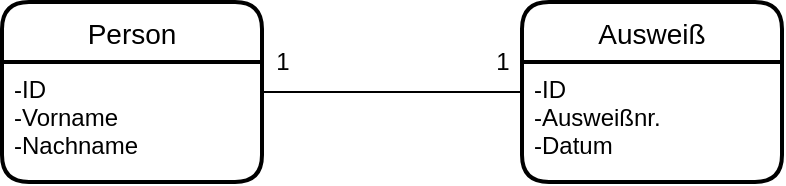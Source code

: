 <mxfile>
    <diagram id="8bF8J5bt0PdqWJPGgKOW" name="Aufgabe_1a">
        <mxGraphModel dx="782" dy="284" grid="1" gridSize="10" guides="1" tooltips="1" connect="1" arrows="1" fold="1" page="1" pageScale="1" pageWidth="827" pageHeight="1169" math="0" shadow="0">
            <root>
                <mxCell id="0"/>
                <mxCell id="1" parent="0"/>
                <mxCell id="2" value="Person" style="swimlane;childLayout=stackLayout;horizontal=1;startSize=30;horizontalStack=0;rounded=1;fontSize=14;fontStyle=0;strokeWidth=2;resizeParent=0;resizeLast=1;shadow=0;dashed=0;align=center;" vertex="1" parent="1">
                    <mxGeometry x="40" y="50" width="130" height="90" as="geometry"/>
                </mxCell>
                <mxCell id="3" value="-ID&#xA;-Vorname&#xA;-Nachname&#xA;" style="align=left;strokeColor=none;fillColor=none;spacingLeft=4;fontSize=12;verticalAlign=top;resizable=0;rotatable=0;part=1;" vertex="1" parent="2">
                    <mxGeometry y="30" width="130" height="60" as="geometry"/>
                </mxCell>
                <mxCell id="4" value="Ausweiß" style="swimlane;childLayout=stackLayout;horizontal=1;startSize=30;horizontalStack=0;rounded=1;fontSize=14;fontStyle=0;strokeWidth=2;resizeParent=0;resizeLast=1;shadow=0;dashed=0;align=center;" vertex="1" parent="1">
                    <mxGeometry x="300" y="50" width="130" height="90" as="geometry"/>
                </mxCell>
                <mxCell id="5" value="-ID&#xA;-Ausweißnr.&#xA;-Datum&#xA;" style="align=left;strokeColor=none;fillColor=none;spacingLeft=4;fontSize=12;verticalAlign=top;resizable=0;rotatable=0;part=1;" vertex="1" parent="4">
                    <mxGeometry y="30" width="130" height="60" as="geometry"/>
                </mxCell>
                <mxCell id="6" value="" style="line;strokeWidth=1;rotatable=0;dashed=0;labelPosition=right;align=left;verticalAlign=middle;spacingTop=0;spacingLeft=6;points=[];portConstraint=eastwest;" vertex="1" parent="1">
                    <mxGeometry x="170" y="90" width="130" height="10" as="geometry"/>
                </mxCell>
                <mxCell id="7" value="1" style="text;html=1;resizable=0;autosize=1;align=center;verticalAlign=middle;points=[];fillColor=none;strokeColor=none;rounded=0;" vertex="1" parent="1">
                    <mxGeometry x="170" y="70" width="20" height="20" as="geometry"/>
                </mxCell>
                <mxCell id="8" value="1" style="text;html=1;resizable=0;autosize=1;align=center;verticalAlign=middle;points=[];fillColor=none;strokeColor=none;rounded=0;" vertex="1" parent="1">
                    <mxGeometry x="280" y="70" width="20" height="20" as="geometry"/>
                </mxCell>
            </root>
        </mxGraphModel>
    </diagram>
    <diagram name="Aufgabe_1b" id="bL7xpphm9A832eFLmeDP">
        <mxGraphModel dx="782" dy="284" grid="1" gridSize="10" guides="1" tooltips="1" connect="1" arrows="1" fold="1" page="1" pageScale="1" pageWidth="827" pageHeight="1169" math="0" shadow="0">
            <root>
                <mxCell id="4VwpfrwYLHQ9zOgYxA3H-0"/>
                <mxCell id="4VwpfrwYLHQ9zOgYxA3H-1" parent="4VwpfrwYLHQ9zOgYxA3H-0"/>
                <mxCell id="4VwpfrwYLHQ9zOgYxA3H-2" value="Flugzeug" style="swimlane;childLayout=stackLayout;horizontal=1;startSize=30;horizontalStack=0;rounded=1;fontSize=14;fontStyle=0;strokeWidth=2;resizeParent=0;resizeLast=1;shadow=0;dashed=0;align=center;" vertex="1" parent="4VwpfrwYLHQ9zOgYxA3H-1">
                    <mxGeometry x="300" y="50" width="130" height="70" as="geometry"/>
                </mxCell>
                <mxCell id="4VwpfrwYLHQ9zOgYxA3H-3" value="-ID&#xA;-Flugnr.&#xA;&#xA;" style="align=left;strokeColor=none;fillColor=none;spacingLeft=4;fontSize=12;verticalAlign=top;resizable=0;rotatable=0;part=1;" vertex="1" parent="4VwpfrwYLHQ9zOgYxA3H-2">
                    <mxGeometry y="30" width="130" height="40" as="geometry"/>
                </mxCell>
                <mxCell id="4VwpfrwYLHQ9zOgYxA3H-4" value="Landeplatz" style="swimlane;childLayout=stackLayout;horizontal=1;startSize=30;horizontalStack=0;rounded=1;fontSize=14;fontStyle=0;strokeWidth=2;resizeParent=0;resizeLast=1;shadow=0;dashed=0;align=center;" vertex="1" parent="4VwpfrwYLHQ9zOgYxA3H-1">
                    <mxGeometry x="40" y="50" width="130" height="70" as="geometry"/>
                </mxCell>
                <mxCell id="4VwpfrwYLHQ9zOgYxA3H-5" value="-ID&#xA;-Ort&#xA;" style="align=left;strokeColor=none;fillColor=none;spacingLeft=4;fontSize=12;verticalAlign=top;resizable=0;rotatable=0;part=1;" vertex="1" parent="4VwpfrwYLHQ9zOgYxA3H-4">
                    <mxGeometry y="30" width="130" height="40" as="geometry"/>
                </mxCell>
                <mxCell id="4VwpfrwYLHQ9zOgYxA3H-6" value="" style="line;strokeWidth=1;rotatable=0;dashed=0;labelPosition=right;align=left;verticalAlign=middle;spacingTop=0;spacingLeft=6;points=[];portConstraint=eastwest;" vertex="1" parent="4VwpfrwYLHQ9zOgYxA3H-1">
                    <mxGeometry x="170" y="90" width="130" height="10" as="geometry"/>
                </mxCell>
                <mxCell id="4VwpfrwYLHQ9zOgYxA3H-7" value="1" style="text;html=1;resizable=0;autosize=1;align=center;verticalAlign=middle;points=[];fillColor=none;strokeColor=none;rounded=0;" vertex="1" parent="4VwpfrwYLHQ9zOgYxA3H-1">
                    <mxGeometry x="170" y="70" width="20" height="20" as="geometry"/>
                </mxCell>
                <mxCell id="4VwpfrwYLHQ9zOgYxA3H-8" value="n" style="text;html=1;resizable=0;autosize=1;align=center;verticalAlign=middle;points=[];fillColor=none;strokeColor=none;rounded=0;" vertex="1" parent="4VwpfrwYLHQ9zOgYxA3H-1">
                    <mxGeometry x="280" y="70" width="20" height="20" as="geometry"/>
                </mxCell>
            </root>
        </mxGraphModel>
    </diagram>
    <diagram name="Aufgabe_1d" id="501YtkT7q5zg2e3CCFyi">
        <mxGraphModel dx="782" dy="284" grid="1" gridSize="10" guides="1" tooltips="1" connect="1" arrows="1" fold="1" page="1" pageScale="1" pageWidth="827" pageHeight="1169" math="0" shadow="0">
            <root>
                <mxCell id="BPjVhRcj5HegYCOqcYRo-0"/>
                <mxCell id="BPjVhRcj5HegYCOqcYRo-1" parent="BPjVhRcj5HegYCOqcYRo-0"/>
                <mxCell id="BPjVhRcj5HegYCOqcYRo-2" value="Kellner" style="swimlane;childLayout=stackLayout;horizontal=1;startSize=30;horizontalStack=0;rounded=1;fontSize=14;fontStyle=0;strokeWidth=2;resizeParent=0;resizeLast=1;shadow=0;dashed=0;align=center;" vertex="1" parent="BPjVhRcj5HegYCOqcYRo-1">
                    <mxGeometry x="300" y="50" width="130" height="70" as="geometry"/>
                </mxCell>
                <mxCell id="BPjVhRcj5HegYCOqcYRo-4" value="Kunde" style="swimlane;childLayout=stackLayout;horizontal=1;startSize=30;horizontalStack=0;rounded=1;fontSize=14;fontStyle=0;strokeWidth=2;resizeParent=0;resizeLast=1;shadow=0;dashed=0;align=center;" vertex="1" parent="BPjVhRcj5HegYCOqcYRo-1">
                    <mxGeometry x="40" y="50" width="130" height="70" as="geometry"/>
                </mxCell>
                <mxCell id="BPjVhRcj5HegYCOqcYRo-6" value="" style="line;strokeWidth=1;rotatable=0;dashed=0;labelPosition=right;align=left;verticalAlign=middle;spacingTop=0;spacingLeft=6;points=[];portConstraint=eastwest;" vertex="1" parent="BPjVhRcj5HegYCOqcYRo-1">
                    <mxGeometry x="170" y="90" width="130" height="10" as="geometry"/>
                </mxCell>
                <mxCell id="BPjVhRcj5HegYCOqcYRo-7" value="n" style="text;html=1;resizable=0;autosize=1;align=center;verticalAlign=middle;points=[];fillColor=none;strokeColor=none;rounded=0;" vertex="1" parent="BPjVhRcj5HegYCOqcYRo-1">
                    <mxGeometry x="170" y="70" width="20" height="20" as="geometry"/>
                </mxCell>
                <mxCell id="BPjVhRcj5HegYCOqcYRo-8" value="m" style="text;html=1;resizable=0;autosize=1;align=center;verticalAlign=middle;points=[];fillColor=none;strokeColor=none;rounded=0;" vertex="1" parent="BPjVhRcj5HegYCOqcYRo-1">
                    <mxGeometry x="275" y="70" width="30" height="20" as="geometry"/>
                </mxCell>
            </root>
        </mxGraphModel>
    </diagram>
    <diagram name="Aufgabe_1e" id="yupVls34_xUEB1TCzymE">
        <mxGraphModel dx="782" dy="284" grid="1" gridSize="10" guides="1" tooltips="1" connect="1" arrows="1" fold="1" page="1" pageScale="1" pageWidth="827" pageHeight="1169" math="0" shadow="0">
            <root>
                <mxCell id="nBTT0-i10sxPqewBsnjJ-0"/>
                <mxCell id="nBTT0-i10sxPqewBsnjJ-1" parent="nBTT0-i10sxPqewBsnjJ-0"/>
                <mxCell id="nBTT0-i10sxPqewBsnjJ-3" value="Mitarbeiter" style="swimlane;childLayout=stackLayout;horizontal=1;startSize=30;horizontalStack=0;rounded=1;fontSize=14;fontStyle=0;strokeWidth=2;resizeParent=0;resizeLast=1;shadow=0;dashed=0;align=center;" vertex="1" parent="nBTT0-i10sxPqewBsnjJ-1">
                    <mxGeometry x="40" y="50" width="130" height="70" as="geometry"/>
                </mxCell>
                <mxCell id="nBTT0-i10sxPqewBsnjJ-7" value="" style="shape=link;html=1;rounded=0;exitX=1;exitY=0.25;exitDx=0;exitDy=0;entryX=1;entryY=0.75;entryDx=0;entryDy=0;" edge="1" parent="nBTT0-i10sxPqewBsnjJ-1" source="nBTT0-i10sxPqewBsnjJ-3" target="nBTT0-i10sxPqewBsnjJ-3">
                    <mxGeometry relative="1" as="geometry">
                        <mxPoint x="320" y="150" as="sourcePoint"/>
                        <mxPoint x="220" y="100" as="targetPoint"/>
                        <Array as="points">
                            <mxPoint x="220" y="68"/>
                            <mxPoint x="220" y="103"/>
                        </Array>
                    </mxGeometry>
                </mxCell>
                <mxCell id="nBTT0-i10sxPqewBsnjJ-8" value="M" style="resizable=0;html=1;align=left;verticalAlign=bottom;" connectable="0" vertex="1" parent="nBTT0-i10sxPqewBsnjJ-7">
                    <mxGeometry x="-1" relative="1" as="geometry"/>
                </mxCell>
                <mxCell id="nBTT0-i10sxPqewBsnjJ-9" value="N" style="resizable=0;html=1;align=right;verticalAlign=bottom;" connectable="0" vertex="1" parent="nBTT0-i10sxPqewBsnjJ-7">
                    <mxGeometry x="1" relative="1" as="geometry"/>
                </mxCell>
            </root>
        </mxGraphModel>
    </diagram>
</mxfile>